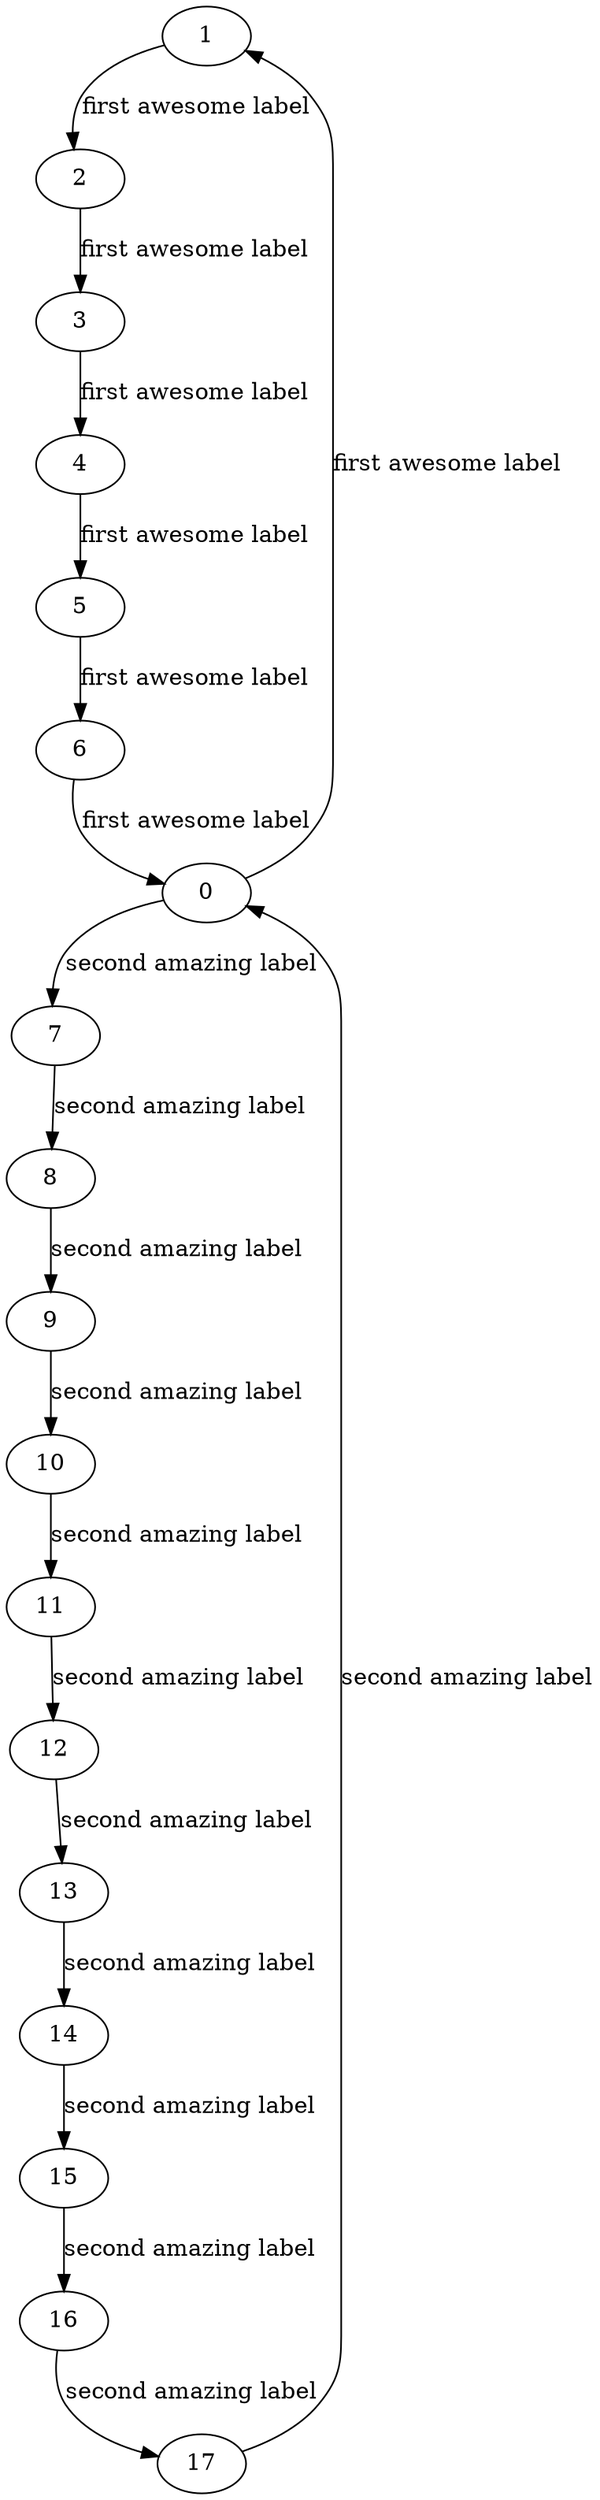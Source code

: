 digraph  {
1;
2;
3;
4;
5;
6;
0;
7;
8;
9;
10;
11;
12;
13;
14;
15;
16;
17;
1 -> 2 [key=0, label="first awesome label"];
2 -> 3 [key=0, label="first awesome label"];
3 -> 4 [key=0, label="first awesome label"];
4 -> 5 [key=0, label="first awesome label"];
5 -> 6 [key=0, label="first awesome label"];
6 -> 0 [key=0, label="first awesome label"];
0 -> 1 [key=0, label="first awesome label"];
0 -> 7 [key=0, label="second amazing label"];
7 -> 8 [key=0, label="second amazing label"];
8 -> 9 [key=0, label="second amazing label"];
9 -> 10 [key=0, label="second amazing label"];
10 -> 11 [key=0, label="second amazing label"];
11 -> 12 [key=0, label="second amazing label"];
12 -> 13 [key=0, label="second amazing label"];
13 -> 14 [key=0, label="second amazing label"];
14 -> 15 [key=0, label="second amazing label"];
15 -> 16 [key=0, label="second amazing label"];
16 -> 17 [key=0, label="second amazing label"];
17 -> 0 [key=0, label="second amazing label"];
}
